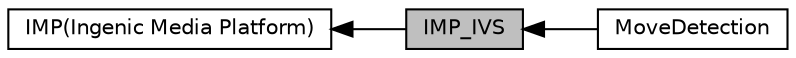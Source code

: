 digraph "IMP_IVS"
{
  edge [fontname="Helvetica",fontsize="10",labelfontname="Helvetica",labelfontsize="10"];
  node [fontname="Helvetica",fontsize="10",shape=record];
  rankdir=LR;
  Node0 [label="IMP_IVS",height=0.2,width=0.4,color="black", fillcolor="grey75", style="filled", fontcolor="black"];
  Node2 [label="MoveDetection",height=0.2,width=0.4,color="black", fillcolor="white", style="filled",URL="$group__MoveDetection.html",tooltip="Motion detection interface. "];
  Node1 [label="IMP(Ingenic Media Platform)",height=0.2,width=0.4,color="black", fillcolor="white", style="filled",URL="$group__imp.html"];
  Node1->Node0 [shape=plaintext, dir="back", style="solid"];
  Node0->Node2 [shape=plaintext, dir="back", style="solid"];
}
